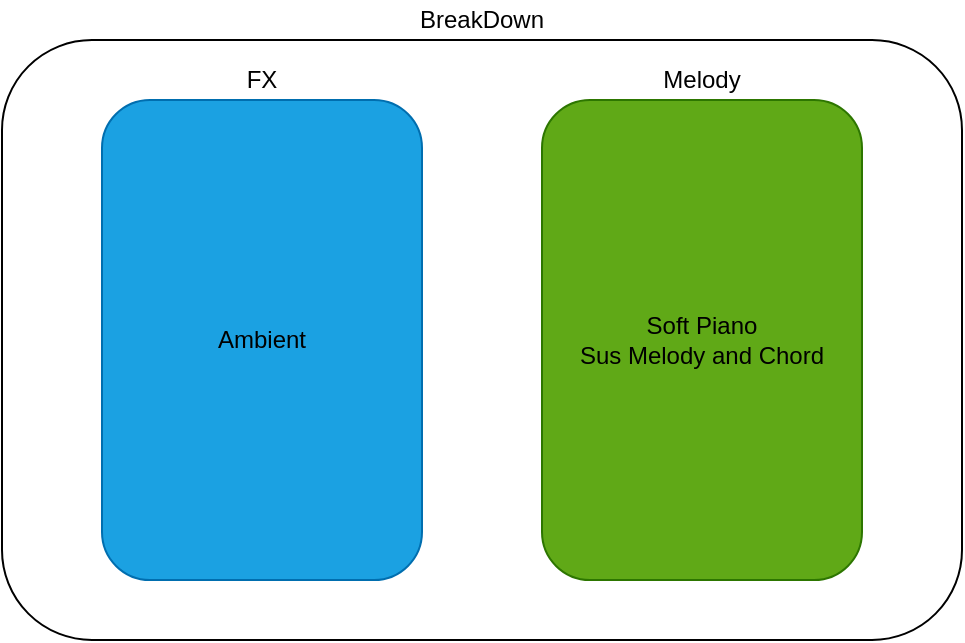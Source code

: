 <mxfile version="13.6.9" type="github"><diagram id="prtHgNgQTEPvFCAcTncT" name="Page-1"><mxGraphModel dx="731" dy="459" grid="1" gridSize="10" guides="1" tooltips="1" connect="1" arrows="1" fold="1" page="1" pageScale="1" pageWidth="827" pageHeight="1169" math="0" shadow="0"><root><mxCell id="0"/><mxCell id="1" parent="0"/><mxCell id="m0RZPSVap7t2fpv9oxeb-20" value="" style="rounded=1;whiteSpace=wrap;html=1;" parent="1" vertex="1"><mxGeometry x="250" y="330" width="480" height="300" as="geometry"/></mxCell><mxCell id="m0RZPSVap7t2fpv9oxeb-1" value="" style="rounded=1;whiteSpace=wrap;html=1;fillColor=#1ba1e2;strokeColor=#006EAF;fontColor=#ffffff;" parent="1" vertex="1"><mxGeometry x="300" y="360" width="160" height="240" as="geometry"/></mxCell><mxCell id="m0RZPSVap7t2fpv9oxeb-8" value="FX" style="text;html=1;strokeColor=none;fillColor=none;align=center;verticalAlign=middle;whiteSpace=wrap;rounded=0;" parent="1" vertex="1"><mxGeometry x="360" y="340" width="40" height="20" as="geometry"/></mxCell><mxCell id="m0RZPSVap7t2fpv9oxeb-14" value="" style="rounded=1;whiteSpace=wrap;html=1;fillColor=#60a917;strokeColor=#2D7600;fontColor=#ffffff;" parent="1" vertex="1"><mxGeometry x="520" y="360" width="160" height="240" as="geometry"/></mxCell><mxCell id="m0RZPSVap7t2fpv9oxeb-15" value="Soft Piano &lt;br&gt;Sus Melody and Chord" style="text;html=1;strokeColor=none;fillColor=none;align=center;verticalAlign=middle;whiteSpace=wrap;rounded=0;" parent="1" vertex="1"><mxGeometry x="520" y="470" width="160" height="20" as="geometry"/></mxCell><mxCell id="m0RZPSVap7t2fpv9oxeb-18" value="Melody" style="text;html=1;strokeColor=none;fillColor=none;align=center;verticalAlign=middle;whiteSpace=wrap;rounded=0;" parent="1" vertex="1"><mxGeometry x="580" y="340" width="40" height="20" as="geometry"/></mxCell><mxCell id="m0RZPSVap7t2fpv9oxeb-21" value="BreakDown" style="text;html=1;strokeColor=none;fillColor=none;align=center;verticalAlign=middle;whiteSpace=wrap;rounded=0;" parent="1" vertex="1"><mxGeometry x="455" y="310" width="70" height="20" as="geometry"/></mxCell><mxCell id="_SBC7PhoCTFk9qtBru0z-5" value="Ambient" style="text;html=1;strokeColor=none;fillColor=none;align=center;verticalAlign=middle;whiteSpace=wrap;rounded=0;" parent="1" vertex="1"><mxGeometry x="340" y="470" width="80" height="20" as="geometry"/></mxCell></root></mxGraphModel></diagram></mxfile>